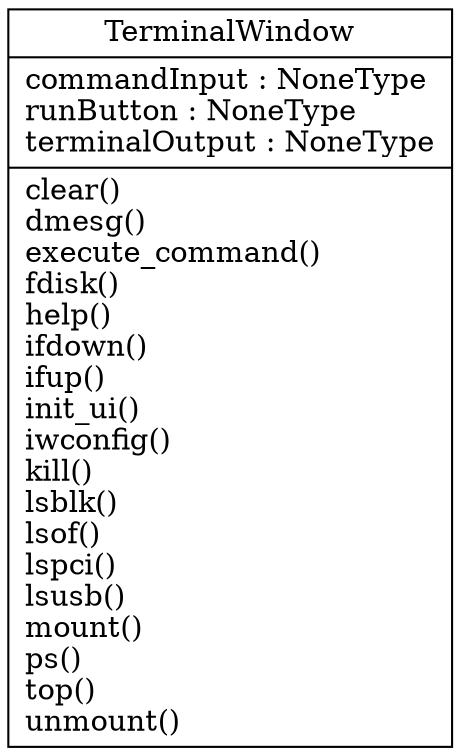 digraph "classes_dot" {
rankdir=BT
charset="utf-8"
"terminal.TerminalWindow" [color="black", fontcolor="black", label="{TerminalWindow|commandInput : NoneType\lrunButton : NoneType\lterminalOutput : NoneType\l|clear()\ldmesg()\lexecute_command()\lfdisk()\lhelp()\lifdown()\lifup()\linit_ui()\liwconfig()\lkill()\llsblk()\llsof()\llspci()\llsusb()\lmount()\lps()\ltop()\lunmount()\l}", shape="record", style="solid"];
}
